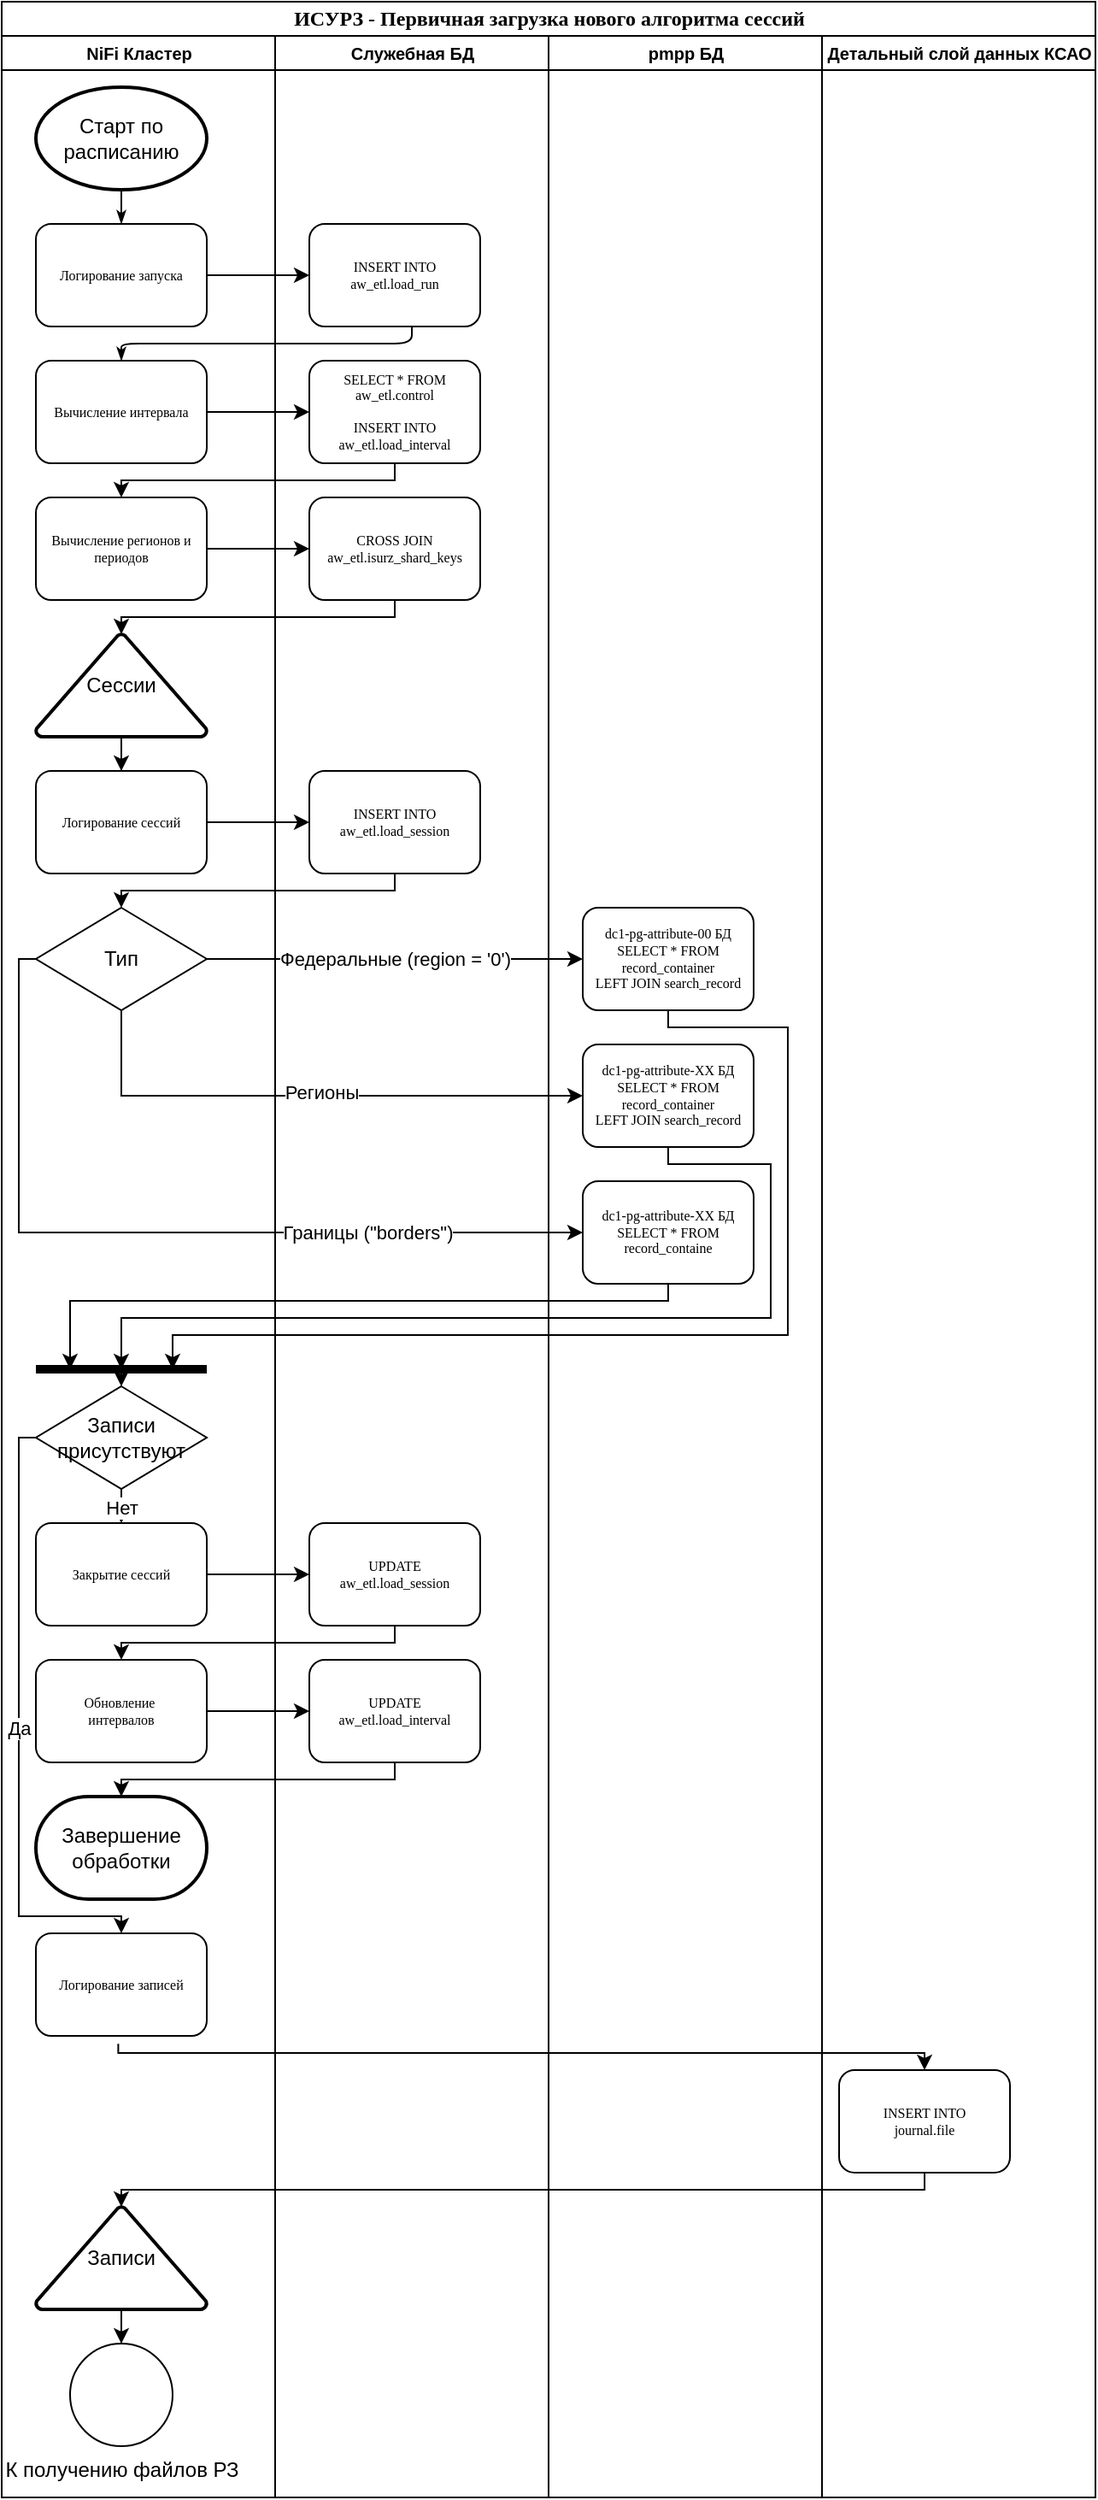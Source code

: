 <mxfile version="21.3.2" type="github">
  <diagram name="ИСУРЗ - Первичная загрузка нового алгоритма сессий" id="74e2e168-ea6b-b213-b513-2b3c1d86103e">
    <mxGraphModel dx="578" dy="323" grid="1" gridSize="10" guides="1" tooltips="1" connect="1" arrows="1" fold="1" page="1" pageScale="1" pageWidth="1100" pageHeight="850" background="none" math="0" shadow="0">
      <root>
        <mxCell id="0" />
        <mxCell id="1" parent="0" />
        <mxCell id="77e6c97f196da883-1" value="&lt;font style=&quot;font-size: 12px;&quot;&gt;ИСУРЗ -&amp;nbsp;Первичная загрузка нового алгоритма сессий&lt;/font&gt;" style="swimlane;html=1;childLayout=stackLayout;startSize=20;rounded=0;shadow=0;labelBackgroundColor=none;strokeWidth=1;fontFamily=Verdana;fontSize=8;align=center;" parent="1" vertex="1">
          <mxGeometry x="40" y="40" width="640" height="1460" as="geometry">
            <mxRectangle x="40" y="40" width="420" height="30" as="alternateBounds" />
          </mxGeometry>
        </mxCell>
        <mxCell id="77e6c97f196da883-2" value="&lt;font style=&quot;font-size: 10px;&quot;&gt;NiFi Кластер&lt;/font&gt;" style="swimlane;html=1;startSize=20;" parent="77e6c97f196da883-1" vertex="1">
          <mxGeometry y="20" width="160" height="1440" as="geometry" />
        </mxCell>
        <mxCell id="4x68nEd3uDqoanb-VtR9-1" value="Логирование запуска" style="rounded=1;whiteSpace=wrap;html=1;shadow=0;labelBackgroundColor=none;strokeWidth=1;fontFamily=Verdana;fontSize=8;align=center;" vertex="1" parent="77e6c97f196da883-2">
          <mxGeometry x="20" y="110" width="100" height="60" as="geometry" />
        </mxCell>
        <mxCell id="77e6c97f196da883-26" style="edgeStyle=orthogonalEdgeStyle;rounded=1;html=1;labelBackgroundColor=none;startArrow=none;startFill=0;startSize=5;endArrow=classicThin;endFill=1;endSize=5;jettySize=auto;orthogonalLoop=1;strokeWidth=1;fontFamily=Verdana;fontSize=8;entryX=0.5;entryY=0;entryDx=0;entryDy=0;" parent="77e6c97f196da883-2" target="4x68nEd3uDqoanb-VtR9-1" edge="1">
          <mxGeometry relative="1" as="geometry">
            <mxPoint x="70" y="90" as="sourcePoint" />
          </mxGeometry>
        </mxCell>
        <mxCell id="4x68nEd3uDqoanb-VtR9-3" value="Вычисление интервала" style="rounded=1;whiteSpace=wrap;html=1;shadow=0;labelBackgroundColor=none;strokeWidth=1;fontFamily=Verdana;fontSize=8;align=center;" vertex="1" parent="77e6c97f196da883-2">
          <mxGeometry x="20" y="190" width="100" height="60" as="geometry" />
        </mxCell>
        <mxCell id="4x68nEd3uDqoanb-VtR9-7" value="Вычисление регионов и периодов" style="rounded=1;whiteSpace=wrap;html=1;shadow=0;labelBackgroundColor=none;strokeWidth=1;fontFamily=Verdana;fontSize=8;align=center;" vertex="1" parent="77e6c97f196da883-2">
          <mxGeometry x="20" y="270" width="100" height="60" as="geometry" />
        </mxCell>
        <mxCell id="4x68nEd3uDqoanb-VtR9-15" value="" style="edgeStyle=orthogonalEdgeStyle;rounded=0;orthogonalLoop=1;jettySize=auto;html=1;" edge="1" parent="77e6c97f196da883-2" source="4x68nEd3uDqoanb-VtR9-13" target="4x68nEd3uDqoanb-VtR9-12">
          <mxGeometry relative="1" as="geometry" />
        </mxCell>
        <mxCell id="4x68nEd3uDqoanb-VtR9-13" value="Сессии" style="strokeWidth=2;html=1;shape=mxgraph.flowchart.extract_or_measurement;whiteSpace=wrap;" vertex="1" parent="77e6c97f196da883-2">
          <mxGeometry x="20" y="350" width="100" height="60" as="geometry" />
        </mxCell>
        <mxCell id="4x68nEd3uDqoanb-VtR9-12" value="Логирование сессий" style="rounded=1;whiteSpace=wrap;html=1;shadow=0;labelBackgroundColor=none;strokeWidth=1;fontFamily=Verdana;fontSize=8;align=center;" vertex="1" parent="77e6c97f196da883-2">
          <mxGeometry x="20" y="430" width="100" height="60" as="geometry" />
        </mxCell>
        <mxCell id="4x68nEd3uDqoanb-VtR9-20" value="Тип" style="rhombus;whiteSpace=wrap;html=1;" vertex="1" parent="77e6c97f196da883-2">
          <mxGeometry x="20" y="510" width="100" height="60" as="geometry" />
        </mxCell>
        <mxCell id="4x68nEd3uDqoanb-VtR9-37" value="" style="endArrow=none;html=1;rounded=0;strokeWidth=5;" edge="1" parent="77e6c97f196da883-2">
          <mxGeometry width="50" height="50" relative="1" as="geometry">
            <mxPoint x="20" y="780" as="sourcePoint" />
            <mxPoint x="120" y="780" as="targetPoint" />
            <Array as="points">
              <mxPoint x="50" y="780" />
              <mxPoint x="70" y="780" />
            </Array>
          </mxGeometry>
        </mxCell>
        <mxCell id="4x68nEd3uDqoanb-VtR9-52" value="Нет" style="edgeStyle=orthogonalEdgeStyle;rounded=0;orthogonalLoop=1;jettySize=auto;html=1;" edge="1" parent="77e6c97f196da883-2" source="4x68nEd3uDqoanb-VtR9-49">
          <mxGeometry relative="1" as="geometry">
            <mxPoint x="70" y="870" as="targetPoint" />
          </mxGeometry>
        </mxCell>
        <mxCell id="4x68nEd3uDqoanb-VtR9-65" value="Да" style="edgeStyle=orthogonalEdgeStyle;rounded=0;orthogonalLoop=1;jettySize=auto;html=1;exitX=0;exitY=0.5;exitDx=0;exitDy=0;" edge="1" parent="77e6c97f196da883-2" source="4x68nEd3uDqoanb-VtR9-49" target="4x68nEd3uDqoanb-VtR9-64">
          <mxGeometry relative="1" as="geometry">
            <Array as="points">
              <mxPoint x="10" y="820" />
              <mxPoint x="10" y="1100" />
              <mxPoint x="70" y="1100" />
            </Array>
          </mxGeometry>
        </mxCell>
        <mxCell id="4x68nEd3uDqoanb-VtR9-49" value="Записи&lt;br&gt;присутствуют" style="rhombus;whiteSpace=wrap;html=1;" vertex="1" parent="77e6c97f196da883-2">
          <mxGeometry x="20" y="790" width="100" height="60" as="geometry" />
        </mxCell>
        <mxCell id="4x68nEd3uDqoanb-VtR9-53" value="Закрытие сессий" style="rounded=1;whiteSpace=wrap;html=1;shadow=0;labelBackgroundColor=none;strokeWidth=1;fontFamily=Verdana;fontSize=8;align=center;" vertex="1" parent="77e6c97f196da883-2">
          <mxGeometry x="20" y="870" width="100" height="60" as="geometry" />
        </mxCell>
        <mxCell id="4x68nEd3uDqoanb-VtR9-57" value="Старт по расписанию" style="strokeWidth=2;html=1;shape=mxgraph.flowchart.start_1;whiteSpace=wrap;" vertex="1" parent="77e6c97f196da883-2">
          <mxGeometry x="20" y="30" width="100" height="60" as="geometry" />
        </mxCell>
        <mxCell id="4x68nEd3uDqoanb-VtR9-58" value="Обновление&amp;nbsp;&lt;br&gt;интервалов" style="rounded=1;whiteSpace=wrap;html=1;shadow=0;labelBackgroundColor=none;strokeWidth=1;fontFamily=Verdana;fontSize=8;align=center;" vertex="1" parent="77e6c97f196da883-2">
          <mxGeometry x="20" y="950" width="100" height="60" as="geometry" />
        </mxCell>
        <mxCell id="4x68nEd3uDqoanb-VtR9-62" value="Завершение обработки" style="strokeWidth=2;html=1;shape=mxgraph.flowchart.terminator;whiteSpace=wrap;" vertex="1" parent="77e6c97f196da883-2">
          <mxGeometry x="20" y="1030" width="100" height="60" as="geometry" />
        </mxCell>
        <mxCell id="4x68nEd3uDqoanb-VtR9-64" value="Логирование записей" style="rounded=1;whiteSpace=wrap;html=1;shadow=0;labelBackgroundColor=none;strokeWidth=1;fontFamily=Verdana;fontSize=8;align=center;" vertex="1" parent="77e6c97f196da883-2">
          <mxGeometry x="20" y="1110" width="100" height="60" as="geometry" />
        </mxCell>
        <mxCell id="4x68nEd3uDqoanb-VtR9-86" value="" style="edgeStyle=orthogonalEdgeStyle;rounded=0;orthogonalLoop=1;jettySize=auto;html=1;" edge="1" parent="77e6c97f196da883-2" source="4x68nEd3uDqoanb-VtR9-75" target="4x68nEd3uDqoanb-VtR9-83">
          <mxGeometry relative="1" as="geometry" />
        </mxCell>
        <mxCell id="4x68nEd3uDqoanb-VtR9-75" value="Записи" style="strokeWidth=2;html=1;shape=mxgraph.flowchart.extract_or_measurement;whiteSpace=wrap;" vertex="1" parent="77e6c97f196da883-2">
          <mxGeometry x="20" y="1270" width="100" height="60" as="geometry" />
        </mxCell>
        <mxCell id="4x68nEd3uDqoanb-VtR9-83" value="К получению файлов РЗ" style="verticalLabelPosition=bottom;verticalAlign=top;html=1;shape=mxgraph.flowchart.on-page_reference;" vertex="1" parent="77e6c97f196da883-2">
          <mxGeometry x="40" y="1350" width="60" height="60" as="geometry" />
        </mxCell>
        <mxCell id="77e6c97f196da883-3" value="&lt;font style=&quot;font-size: 10px;&quot;&gt;Служебная БД&lt;/font&gt;" style="swimlane;html=1;startSize=20;" parent="77e6c97f196da883-1" vertex="1">
          <mxGeometry x="160" y="20" width="160" height="1440" as="geometry">
            <mxRectangle x="160" y="20" width="40" height="1600" as="alternateBounds" />
          </mxGeometry>
        </mxCell>
        <mxCell id="77e6c97f196da883-11" value="INSERT INTO aw_etl.load_run" style="rounded=1;whiteSpace=wrap;html=1;shadow=0;labelBackgroundColor=none;strokeWidth=1;fontFamily=Verdana;fontSize=8;align=center;" parent="77e6c97f196da883-3" vertex="1">
          <mxGeometry x="20" y="110" width="100" height="60" as="geometry" />
        </mxCell>
        <mxCell id="4x68nEd3uDqoanb-VtR9-5" value="SELECT * FROM aw_etl.control&lt;br&gt;&lt;br&gt;INSERT INTO aw_etl.load_interval" style="rounded=1;whiteSpace=wrap;html=1;shadow=0;labelBackgroundColor=none;strokeWidth=1;fontFamily=Verdana;fontSize=8;align=center;" vertex="1" parent="77e6c97f196da883-3">
          <mxGeometry x="20" y="190" width="100" height="60" as="geometry" />
        </mxCell>
        <mxCell id="4x68nEd3uDqoanb-VtR9-9" value="CROSS JOIN aw_etl.isurz_shard_keys" style="rounded=1;whiteSpace=wrap;html=1;shadow=0;labelBackgroundColor=none;strokeWidth=1;fontFamily=Verdana;fontSize=8;align=center;" vertex="1" parent="77e6c97f196da883-3">
          <mxGeometry x="20" y="270" width="100" height="60" as="geometry" />
        </mxCell>
        <mxCell id="4x68nEd3uDqoanb-VtR9-16" value="INSERT INTO aw_etl.load_session" style="rounded=1;whiteSpace=wrap;html=1;shadow=0;labelBackgroundColor=none;strokeWidth=1;fontFamily=Verdana;fontSize=8;align=center;" vertex="1" parent="77e6c97f196da883-3">
          <mxGeometry x="20" y="430" width="100" height="60" as="geometry" />
        </mxCell>
        <mxCell id="4x68nEd3uDqoanb-VtR9-54" value="UPDATE&lt;br&gt;aw_etl.load_session" style="rounded=1;whiteSpace=wrap;html=1;shadow=0;labelBackgroundColor=none;strokeWidth=1;fontFamily=Verdana;fontSize=8;align=center;" vertex="1" parent="77e6c97f196da883-3">
          <mxGeometry x="20" y="870" width="100" height="60" as="geometry" />
        </mxCell>
        <mxCell id="4x68nEd3uDqoanb-VtR9-59" value="UPDATE&lt;br&gt;aw_etl.load_interval" style="rounded=1;whiteSpace=wrap;html=1;shadow=0;labelBackgroundColor=none;strokeWidth=1;fontFamily=Verdana;fontSize=8;align=center;" vertex="1" parent="77e6c97f196da883-3">
          <mxGeometry x="20" y="950" width="100" height="60" as="geometry" />
        </mxCell>
        <mxCell id="77e6c97f196da883-4" value="&lt;font style=&quot;font-size: 10px;&quot;&gt;pmpp БД&lt;/font&gt;" style="swimlane;html=1;startSize=20;" parent="77e6c97f196da883-1" vertex="1">
          <mxGeometry x="320" y="20" width="160" height="1440" as="geometry">
            <mxRectangle x="200" y="20" width="40" height="1600" as="alternateBounds" />
          </mxGeometry>
        </mxCell>
        <mxCell id="4x68nEd3uDqoanb-VtR9-48" style="edgeStyle=orthogonalEdgeStyle;rounded=0;orthogonalLoop=1;jettySize=auto;html=1;" edge="1" parent="77e6c97f196da883-4" source="4x68nEd3uDqoanb-VtR9-32">
          <mxGeometry relative="1" as="geometry">
            <mxPoint x="-220" y="780" as="targetPoint" />
            <Array as="points">
              <mxPoint x="70" y="580" />
              <mxPoint x="140" y="580" />
              <mxPoint x="140" y="760" />
              <mxPoint x="-220" y="760" />
            </Array>
          </mxGeometry>
        </mxCell>
        <mxCell id="4x68nEd3uDqoanb-VtR9-32" value="dc1-pg-attribute-00 БД&lt;br&gt;SELECT * FROM record_container &lt;br&gt;LEFT JOIN search_record" style="rounded=1;whiteSpace=wrap;html=1;shadow=0;labelBackgroundColor=none;strokeWidth=1;fontFamily=Verdana;fontSize=8;align=center;" vertex="1" parent="77e6c97f196da883-4">
          <mxGeometry x="20" y="510" width="100" height="60" as="geometry" />
        </mxCell>
        <mxCell id="4x68nEd3uDqoanb-VtR9-47" style="edgeStyle=orthogonalEdgeStyle;rounded=0;orthogonalLoop=1;jettySize=auto;html=1;" edge="1" parent="77e6c97f196da883-4" source="4x68nEd3uDqoanb-VtR9-39">
          <mxGeometry relative="1" as="geometry">
            <mxPoint x="-250" y="780" as="targetPoint" />
            <Array as="points">
              <mxPoint x="70" y="660" />
              <mxPoint x="130" y="660" />
              <mxPoint x="130" y="750" />
              <mxPoint x="-250" y="750" />
            </Array>
          </mxGeometry>
        </mxCell>
        <mxCell id="4x68nEd3uDqoanb-VtR9-39" value="dc1-pg-attribute-XX БД&lt;br style=&quot;border-color: var(--border-color);&quot;&gt;SELECT * FROM record_container&lt;br style=&quot;border-color: var(--border-color);&quot;&gt;LEFT JOIN search_record" style="rounded=1;whiteSpace=wrap;html=1;shadow=0;labelBackgroundColor=none;strokeWidth=1;fontFamily=Verdana;fontSize=8;align=center;" vertex="1" parent="77e6c97f196da883-4">
          <mxGeometry x="20" y="590" width="100" height="60" as="geometry" />
        </mxCell>
        <mxCell id="4x68nEd3uDqoanb-VtR9-46" style="edgeStyle=orthogonalEdgeStyle;rounded=0;orthogonalLoop=1;jettySize=auto;html=1;" edge="1" parent="77e6c97f196da883-4" source="4x68nEd3uDqoanb-VtR9-41">
          <mxGeometry relative="1" as="geometry">
            <mxPoint x="-280" y="780" as="targetPoint" />
            <Array as="points">
              <mxPoint x="70" y="740" />
              <mxPoint x="-280" y="740" />
            </Array>
          </mxGeometry>
        </mxCell>
        <mxCell id="4x68nEd3uDqoanb-VtR9-41" value="dc1-pg-attribute-XX БД&lt;br style=&quot;border-color: var(--border-color);&quot;&gt;SELECT * FROM record_containe" style="rounded=1;whiteSpace=wrap;html=1;shadow=0;labelBackgroundColor=none;strokeWidth=1;fontFamily=Verdana;fontSize=8;align=center;" vertex="1" parent="77e6c97f196da883-4">
          <mxGeometry x="20" y="670" width="100" height="60" as="geometry" />
        </mxCell>
        <mxCell id="4x68nEd3uDqoanb-VtR9-2" value="" style="edgeStyle=orthogonalEdgeStyle;rounded=1;html=1;labelBackgroundColor=none;startArrow=none;startFill=0;startSize=5;endArrow=classicThin;endFill=1;endSize=5;jettySize=auto;orthogonalLoop=1;strokeWidth=1;fontFamily=Verdana;fontSize=8;entryX=0.5;entryY=0;entryDx=0;entryDy=0;" edge="1" parent="77e6c97f196da883-1" source="77e6c97f196da883-11" target="4x68nEd3uDqoanb-VtR9-3">
          <mxGeometry relative="1" as="geometry">
            <Array as="points">
              <mxPoint x="240" y="200" />
              <mxPoint x="70" y="200" />
            </Array>
            <mxPoint x="470" y="260" as="sourcePoint" />
            <mxPoint x="410" y="370" as="targetPoint" />
          </mxGeometry>
        </mxCell>
        <mxCell id="4x68nEd3uDqoanb-VtR9-4" value="" style="edgeStyle=orthogonalEdgeStyle;rounded=0;orthogonalLoop=1;jettySize=auto;html=1;" edge="1" parent="77e6c97f196da883-1" source="4x68nEd3uDqoanb-VtR9-1" target="77e6c97f196da883-11">
          <mxGeometry relative="1" as="geometry" />
        </mxCell>
        <mxCell id="4x68nEd3uDqoanb-VtR9-6" value="" style="edgeStyle=orthogonalEdgeStyle;rounded=0;orthogonalLoop=1;jettySize=auto;html=1;" edge="1" parent="77e6c97f196da883-1" source="4x68nEd3uDqoanb-VtR9-3" target="4x68nEd3uDqoanb-VtR9-5">
          <mxGeometry relative="1" as="geometry" />
        </mxCell>
        <mxCell id="4x68nEd3uDqoanb-VtR9-8" value="" style="edgeStyle=orthogonalEdgeStyle;rounded=0;orthogonalLoop=1;jettySize=auto;html=1;entryX=0.5;entryY=0;entryDx=0;entryDy=0;" edge="1" parent="77e6c97f196da883-1" source="4x68nEd3uDqoanb-VtR9-5" target="4x68nEd3uDqoanb-VtR9-7">
          <mxGeometry relative="1" as="geometry">
            <Array as="points">
              <mxPoint x="230" y="280" />
              <mxPoint x="70" y="280" />
            </Array>
          </mxGeometry>
        </mxCell>
        <mxCell id="4x68nEd3uDqoanb-VtR9-10" value="" style="edgeStyle=orthogonalEdgeStyle;rounded=0;orthogonalLoop=1;jettySize=auto;html=1;entryX=0.5;entryY=0;entryDx=0;entryDy=0;entryPerimeter=0;" edge="1" parent="77e6c97f196da883-1" source="4x68nEd3uDqoanb-VtR9-9" target="4x68nEd3uDqoanb-VtR9-13">
          <mxGeometry relative="1" as="geometry">
            <Array as="points">
              <mxPoint x="230" y="360" />
              <mxPoint x="70" y="360" />
            </Array>
          </mxGeometry>
        </mxCell>
        <mxCell id="4x68nEd3uDqoanb-VtR9-11" value="" style="edgeStyle=orthogonalEdgeStyle;rounded=0;orthogonalLoop=1;jettySize=auto;html=1;" edge="1" parent="77e6c97f196da883-1" source="4x68nEd3uDqoanb-VtR9-7" target="4x68nEd3uDqoanb-VtR9-9">
          <mxGeometry relative="1" as="geometry" />
        </mxCell>
        <mxCell id="4x68nEd3uDqoanb-VtR9-17" value="" style="edgeStyle=orthogonalEdgeStyle;rounded=0;orthogonalLoop=1;jettySize=auto;html=1;" edge="1" parent="77e6c97f196da883-1" source="4x68nEd3uDqoanb-VtR9-12" target="4x68nEd3uDqoanb-VtR9-16">
          <mxGeometry relative="1" as="geometry" />
        </mxCell>
        <mxCell id="4x68nEd3uDqoanb-VtR9-21" value="" style="edgeStyle=orthogonalEdgeStyle;rounded=0;orthogonalLoop=1;jettySize=auto;html=1;" edge="1" parent="77e6c97f196da883-1" source="4x68nEd3uDqoanb-VtR9-16" target="4x68nEd3uDqoanb-VtR9-20">
          <mxGeometry relative="1" as="geometry">
            <Array as="points">
              <mxPoint x="230" y="520" />
              <mxPoint x="70" y="520" />
            </Array>
          </mxGeometry>
        </mxCell>
        <mxCell id="4x68nEd3uDqoanb-VtR9-34" value="Федеральные (region = &#39;0&#39;)" style="edgeStyle=orthogonalEdgeStyle;rounded=0;orthogonalLoop=1;jettySize=auto;html=1;entryX=0;entryY=0.5;entryDx=0;entryDy=0;" edge="1" parent="77e6c97f196da883-1" source="4x68nEd3uDqoanb-VtR9-20" target="4x68nEd3uDqoanb-VtR9-32">
          <mxGeometry relative="1" as="geometry" />
        </mxCell>
        <mxCell id="4x68nEd3uDqoanb-VtR9-38" value="" style="edgeStyle=orthogonalEdgeStyle;rounded=0;orthogonalLoop=1;jettySize=auto;html=1;entryX=0;entryY=0.5;entryDx=0;entryDy=0;" edge="1" parent="77e6c97f196da883-1" source="4x68nEd3uDqoanb-VtR9-20" target="4x68nEd3uDqoanb-VtR9-39">
          <mxGeometry relative="1" as="geometry">
            <Array as="points">
              <mxPoint x="70" y="640" />
            </Array>
          </mxGeometry>
        </mxCell>
        <mxCell id="4x68nEd3uDqoanb-VtR9-40" value="Регионы" style="edgeLabel;html=1;align=center;verticalAlign=middle;resizable=0;points=[];" vertex="1" connectable="0" parent="4x68nEd3uDqoanb-VtR9-38">
          <mxGeometry x="0.435" y="2" relative="1" as="geometry">
            <mxPoint x="-63" as="offset" />
          </mxGeometry>
        </mxCell>
        <mxCell id="4x68nEd3uDqoanb-VtR9-43" value="" style="edgeStyle=orthogonalEdgeStyle;rounded=0;orthogonalLoop=1;jettySize=auto;html=1;entryX=0;entryY=0.5;entryDx=0;entryDy=0;" edge="1" parent="77e6c97f196da883-1" source="4x68nEd3uDqoanb-VtR9-20" target="4x68nEd3uDqoanb-VtR9-41">
          <mxGeometry relative="1" as="geometry">
            <Array as="points">
              <mxPoint x="10" y="560" />
              <mxPoint x="10" y="720" />
            </Array>
          </mxGeometry>
        </mxCell>
        <mxCell id="4x68nEd3uDqoanb-VtR9-45" value="Границы (&quot;borders&quot;)" style="edgeLabel;html=1;align=center;verticalAlign=middle;resizable=0;points=[];" vertex="1" connectable="0" parent="4x68nEd3uDqoanb-VtR9-43">
          <mxGeometry x="0.392" relative="1" as="geometry">
            <mxPoint x="26" as="offset" />
          </mxGeometry>
        </mxCell>
        <mxCell id="4x68nEd3uDqoanb-VtR9-51" value="" style="edgeStyle=orthogonalEdgeStyle;rounded=0;orthogonalLoop=1;jettySize=auto;html=1;entryX=0.5;entryY=0;entryDx=0;entryDy=0;" edge="1" parent="77e6c97f196da883-1" target="4x68nEd3uDqoanb-VtR9-49">
          <mxGeometry relative="1" as="geometry">
            <mxPoint x="70" y="800" as="sourcePoint" />
          </mxGeometry>
        </mxCell>
        <mxCell id="4x68nEd3uDqoanb-VtR9-55" value="" style="edgeStyle=orthogonalEdgeStyle;rounded=0;orthogonalLoop=1;jettySize=auto;html=1;" edge="1" parent="77e6c97f196da883-1" source="4x68nEd3uDqoanb-VtR9-53" target="4x68nEd3uDqoanb-VtR9-54">
          <mxGeometry relative="1" as="geometry" />
        </mxCell>
        <mxCell id="4x68nEd3uDqoanb-VtR9-60" value="" style="edgeStyle=orthogonalEdgeStyle;rounded=0;orthogonalLoop=1;jettySize=auto;html=1;entryX=0.5;entryY=0;entryDx=0;entryDy=0;" edge="1" parent="77e6c97f196da883-1" source="4x68nEd3uDqoanb-VtR9-54" target="4x68nEd3uDqoanb-VtR9-58">
          <mxGeometry relative="1" as="geometry">
            <Array as="points">
              <mxPoint x="230" y="960" />
              <mxPoint x="70" y="960" />
            </Array>
          </mxGeometry>
        </mxCell>
        <mxCell id="4x68nEd3uDqoanb-VtR9-61" value="" style="edgeStyle=orthogonalEdgeStyle;rounded=0;orthogonalLoop=1;jettySize=auto;html=1;" edge="1" parent="77e6c97f196da883-1" source="4x68nEd3uDqoanb-VtR9-58" target="4x68nEd3uDqoanb-VtR9-59">
          <mxGeometry relative="1" as="geometry" />
        </mxCell>
        <mxCell id="4x68nEd3uDqoanb-VtR9-63" style="edgeStyle=orthogonalEdgeStyle;rounded=0;orthogonalLoop=1;jettySize=auto;html=1;" edge="1" parent="77e6c97f196da883-1" source="4x68nEd3uDqoanb-VtR9-59" target="4x68nEd3uDqoanb-VtR9-62">
          <mxGeometry relative="1" as="geometry">
            <Array as="points">
              <mxPoint x="230" y="1040" />
              <mxPoint x="70" y="1040" />
            </Array>
          </mxGeometry>
        </mxCell>
        <mxCell id="4x68nEd3uDqoanb-VtR9-78" value="" style="edgeStyle=orthogonalEdgeStyle;rounded=0;orthogonalLoop=1;jettySize=auto;html=1;" edge="1" parent="77e6c97f196da883-1" source="4x68nEd3uDqoanb-VtR9-74" target="4x68nEd3uDqoanb-VtR9-75">
          <mxGeometry relative="1" as="geometry">
            <Array as="points">
              <mxPoint x="540" y="1280" />
              <mxPoint x="70" y="1280" />
            </Array>
          </mxGeometry>
        </mxCell>
        <mxCell id="77e6c97f196da883-5" value="&lt;font style=&quot;font-size: 10px;&quot;&gt;Детальный слой&amp;nbsp;данных КСАО&lt;/font&gt;" style="swimlane;html=1;startSize=20;" parent="77e6c97f196da883-1" vertex="1">
          <mxGeometry x="480" y="20" width="160" height="1440" as="geometry">
            <mxRectangle x="480" y="20" width="70" height="1600" as="alternateBounds" />
          </mxGeometry>
        </mxCell>
        <mxCell id="4x68nEd3uDqoanb-VtR9-74" value="INSERT INTO&lt;br&gt;journal.file" style="rounded=1;whiteSpace=wrap;html=1;shadow=0;labelBackgroundColor=none;strokeWidth=1;fontFamily=Verdana;fontSize=8;align=center;" vertex="1" parent="77e6c97f196da883-5">
          <mxGeometry x="10" y="1190" width="100" height="60" as="geometry" />
        </mxCell>
        <mxCell id="4x68nEd3uDqoanb-VtR9-81" value="" style="edgeStyle=orthogonalEdgeStyle;rounded=0;orthogonalLoop=1;jettySize=auto;html=1;exitX=0.482;exitY=1.077;exitDx=0;exitDy=0;exitPerimeter=0;" edge="1" parent="77e6c97f196da883-1" source="4x68nEd3uDqoanb-VtR9-64" target="4x68nEd3uDqoanb-VtR9-74">
          <mxGeometry relative="1" as="geometry">
            <mxPoint x="70" y="1290" as="targetPoint" />
            <Array as="points">
              <mxPoint x="68" y="1200" />
              <mxPoint x="540" y="1200" />
            </Array>
          </mxGeometry>
        </mxCell>
      </root>
    </mxGraphModel>
  </diagram>
</mxfile>
